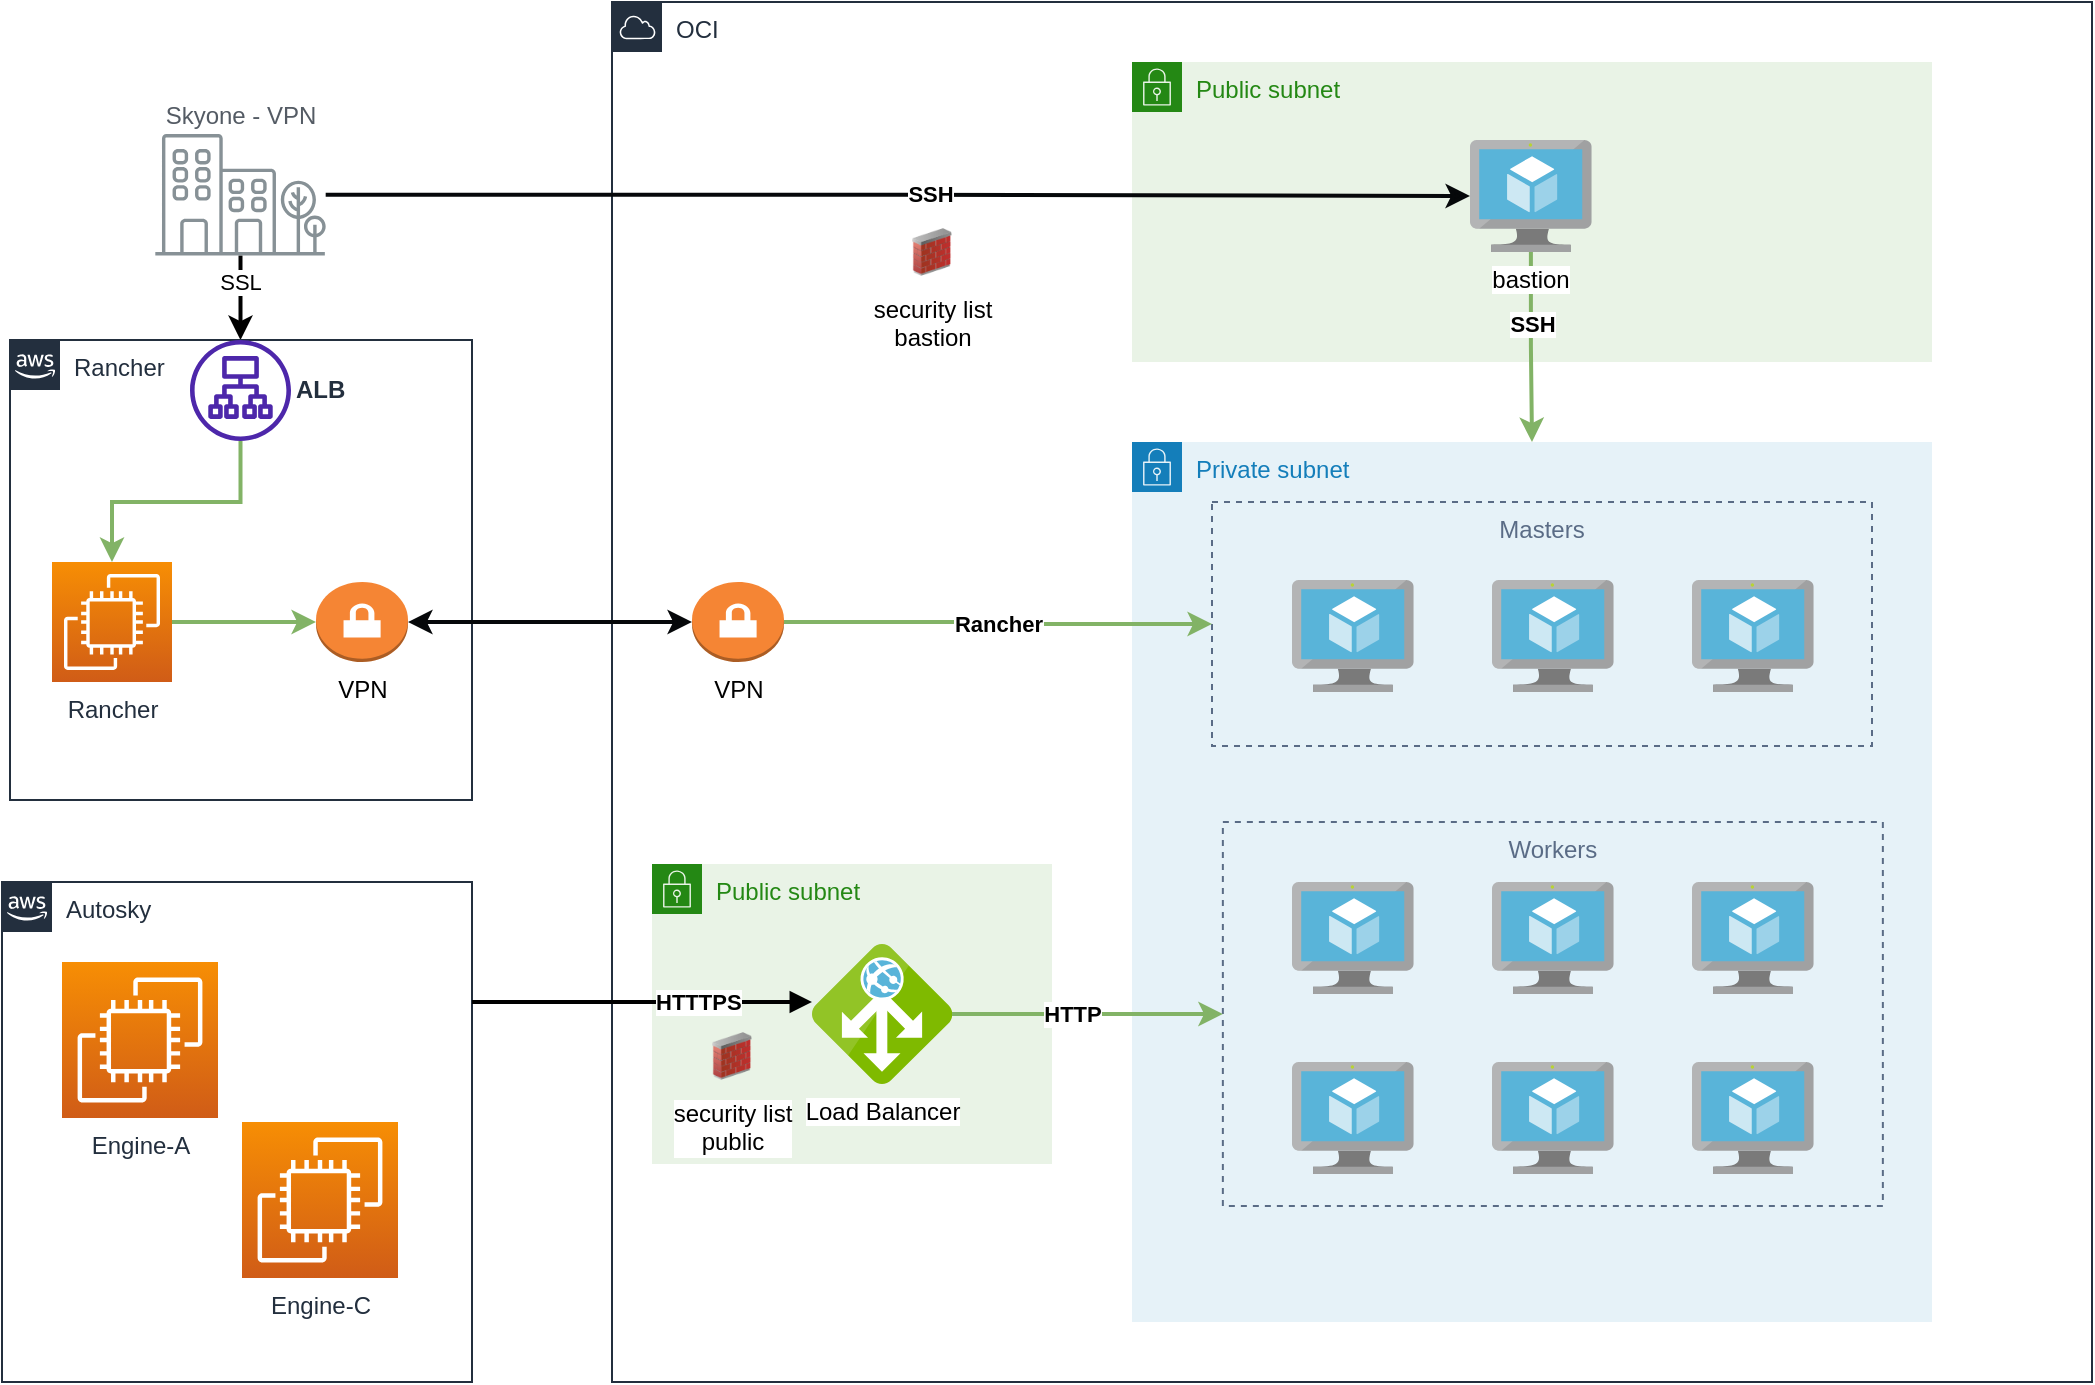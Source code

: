 <mxfile version="20.0.4" type="github">
  <diagram id="Ht1M8jgEwFfnCIfOTk4-" name="Page-1">
    <mxGraphModel dx="1422" dy="737" grid="1" gridSize="10" guides="1" tooltips="1" connect="1" arrows="1" fold="1" page="1" pageScale="1" pageWidth="1169" pageHeight="827" math="0" shadow="0">
      <root>
        <mxCell id="0" />
        <mxCell id="1" parent="0" />
        <mxCell id="hSxU9nhvMt24uW7oTp4U-20" value="SSL" style="edgeStyle=orthogonalEdgeStyle;rounded=0;orthogonalLoop=1;jettySize=auto;html=1;startArrow=none;startFill=0;strokeWidth=2;" edge="1" parent="1" source="hSxU9nhvMt24uW7oTp4U-1" target="hSxU9nhvMt24uW7oTp4U-5">
          <mxGeometry x="-0.374" relative="1" as="geometry">
            <Array as="points">
              <mxPoint x="195" y="320" />
              <mxPoint x="195" y="320" />
            </Array>
            <mxPoint as="offset" />
          </mxGeometry>
        </mxCell>
        <mxCell id="hSxU9nhvMt24uW7oTp4U-1" value="Skyone - VPN" style="sketch=0;outlineConnect=0;gradientColor=none;fontColor=#545B64;strokeColor=none;fillColor=#879196;dashed=0;verticalLabelPosition=top;verticalAlign=bottom;align=center;html=1;fontSize=12;fontStyle=0;aspect=fixed;shape=mxgraph.aws4.illustration_office_building;pointerEvents=1;labelPosition=center;" vertex="1" parent="1">
          <mxGeometry x="151.5" y="126" width="85.5" height="60.71" as="geometry" />
        </mxCell>
        <mxCell id="hSxU9nhvMt24uW7oTp4U-2" value="Autosky" style="points=[[0,0],[0.25,0],[0.5,0],[0.75,0],[1,0],[1,0.25],[1,0.5],[1,0.75],[1,1],[0.75,1],[0.5,1],[0.25,1],[0,1],[0,0.75],[0,0.5],[0,0.25]];outlineConnect=0;gradientColor=none;html=1;whiteSpace=wrap;fontSize=12;fontStyle=0;container=1;pointerEvents=0;collapsible=0;recursiveResize=0;shape=mxgraph.aws4.group;grIcon=mxgraph.aws4.group_aws_cloud_alt;strokeColor=#232F3E;fillColor=none;verticalAlign=top;align=left;spacingLeft=30;fontColor=#232F3E;dashed=0;" vertex="1" parent="1">
          <mxGeometry x="75" y="500" width="235" height="250" as="geometry" />
        </mxCell>
        <mxCell id="hSxU9nhvMt24uW7oTp4U-3" value="Engine-A" style="sketch=0;points=[[0,0,0],[0.25,0,0],[0.5,0,0],[0.75,0,0],[1,0,0],[0,1,0],[0.25,1,0],[0.5,1,0],[0.75,1,0],[1,1,0],[0,0.25,0],[0,0.5,0],[0,0.75,0],[1,0.25,0],[1,0.5,0],[1,0.75,0]];outlineConnect=0;fontColor=#232F3E;gradientColor=#F78E04;gradientDirection=north;fillColor=#D05C17;strokeColor=#ffffff;dashed=0;verticalLabelPosition=bottom;verticalAlign=top;align=center;html=1;fontSize=12;fontStyle=0;aspect=fixed;shape=mxgraph.aws4.resourceIcon;resIcon=mxgraph.aws4.ec2;" vertex="1" parent="hSxU9nhvMt24uW7oTp4U-2">
          <mxGeometry x="30" y="40" width="78" height="78" as="geometry" />
        </mxCell>
        <mxCell id="hSxU9nhvMt24uW7oTp4U-4" value="Engine-C" style="sketch=0;points=[[0,0,0],[0.25,0,0],[0.5,0,0],[0.75,0,0],[1,0,0],[0,1,0],[0.25,1,0],[0.5,1,0],[0.75,1,0],[1,1,0],[0,0.25,0],[0,0.5,0],[0,0.75,0],[1,0.25,0],[1,0.5,0],[1,0.75,0]];outlineConnect=0;fontColor=#232F3E;gradientColor=#F78E04;gradientDirection=north;fillColor=#D05C17;strokeColor=#ffffff;dashed=0;verticalLabelPosition=bottom;verticalAlign=top;align=center;html=1;fontSize=12;fontStyle=0;aspect=fixed;shape=mxgraph.aws4.resourceIcon;resIcon=mxgraph.aws4.ec2;" vertex="1" parent="hSxU9nhvMt24uW7oTp4U-2">
          <mxGeometry x="120" y="120" width="78" height="78" as="geometry" />
        </mxCell>
        <mxCell id="hSxU9nhvMt24uW7oTp4U-5" value="Rancher" style="points=[[0,0],[0.25,0],[0.5,0],[0.75,0],[1,0],[1,0.25],[1,0.5],[1,0.75],[1,1],[0.75,1],[0.5,1],[0.25,1],[0,1],[0,0.75],[0,0.5],[0,0.25]];outlineConnect=0;gradientColor=none;html=1;whiteSpace=wrap;fontSize=12;fontStyle=0;container=1;pointerEvents=0;collapsible=0;recursiveResize=0;shape=mxgraph.aws4.group;grIcon=mxgraph.aws4.group_aws_cloud_alt;strokeColor=#232F3E;fillColor=none;verticalAlign=top;align=left;spacingLeft=30;fontColor=#232F3E;dashed=0;" vertex="1" parent="1">
          <mxGeometry x="79" y="229" width="231" height="230" as="geometry" />
        </mxCell>
        <mxCell id="hSxU9nhvMt24uW7oTp4U-14" value="" style="edgeStyle=orthogonalEdgeStyle;rounded=0;orthogonalLoop=1;jettySize=auto;html=1;strokeWidth=2;startArrow=none;startFill=0;fillColor=#d5e8d4;strokeColor=#82b366;" edge="1" parent="hSxU9nhvMt24uW7oTp4U-5" source="hSxU9nhvMt24uW7oTp4U-6" target="hSxU9nhvMt24uW7oTp4U-13">
          <mxGeometry relative="1" as="geometry">
            <Array as="points">
              <mxPoint x="101" y="141" />
              <mxPoint x="101" y="141" />
            </Array>
          </mxGeometry>
        </mxCell>
        <mxCell id="hSxU9nhvMt24uW7oTp4U-6" value="Rancher" style="sketch=0;points=[[0,0,0],[0.25,0,0],[0.5,0,0],[0.75,0,0],[1,0,0],[0,1,0],[0.25,1,0],[0.5,1,0],[0.75,1,0],[1,1,0],[0,0.25,0],[0,0.5,0],[0,0.75,0],[1,0.25,0],[1,0.5,0],[1,0.75,0]];outlineConnect=0;fontColor=#232F3E;gradientColor=#F78E04;gradientDirection=north;fillColor=#D05C17;strokeColor=#ffffff;dashed=0;verticalLabelPosition=bottom;verticalAlign=top;align=center;html=1;fontSize=12;fontStyle=0;aspect=fixed;shape=mxgraph.aws4.resourceIcon;resIcon=mxgraph.aws4.ec2;" vertex="1" parent="hSxU9nhvMt24uW7oTp4U-5">
          <mxGeometry x="21" y="111" width="60" height="60" as="geometry" />
        </mxCell>
        <mxCell id="hSxU9nhvMt24uW7oTp4U-13" value="VPN" style="outlineConnect=0;dashed=0;verticalLabelPosition=bottom;verticalAlign=top;align=center;html=1;shape=mxgraph.aws3.vpn_gateway;fillColor=#F58534;gradientColor=none;" vertex="1" parent="hSxU9nhvMt24uW7oTp4U-5">
          <mxGeometry x="153" y="121" width="46" height="40" as="geometry" />
        </mxCell>
        <mxCell id="hSxU9nhvMt24uW7oTp4U-54" style="edgeStyle=orthogonalEdgeStyle;rounded=0;orthogonalLoop=1;jettySize=auto;html=1;startArrow=none;startFill=0;strokeColor=#82b366;strokeWidth=2;fillColor=#d5e8d4;" edge="1" parent="hSxU9nhvMt24uW7oTp4U-5" source="hSxU9nhvMt24uW7oTp4U-53" target="hSxU9nhvMt24uW7oTp4U-6">
          <mxGeometry relative="1" as="geometry">
            <Array as="points">
              <mxPoint x="115" y="81" />
              <mxPoint x="51" y="81" />
            </Array>
          </mxGeometry>
        </mxCell>
        <mxCell id="hSxU9nhvMt24uW7oTp4U-53" value="ALB" style="sketch=0;outlineConnect=0;fontColor=#232F3E;gradientColor=none;fillColor=#4D27AA;strokeColor=none;dashed=0;verticalLabelPosition=middle;verticalAlign=middle;align=left;html=1;fontSize=12;fontStyle=1;aspect=fixed;pointerEvents=1;shape=mxgraph.aws4.application_load_balancer;labelPosition=right;" vertex="1" parent="hSxU9nhvMt24uW7oTp4U-5">
          <mxGeometry x="90" width="50.5" height="50.5" as="geometry" />
        </mxCell>
        <mxCell id="hSxU9nhvMt24uW7oTp4U-9" value="OCI" style="points=[[0,0],[0.25,0],[0.5,0],[0.75,0],[1,0],[1,0.25],[1,0.5],[1,0.75],[1,1],[0.75,1],[0.5,1],[0.25,1],[0,1],[0,0.75],[0,0.5],[0,0.25]];outlineConnect=0;gradientColor=none;html=1;whiteSpace=wrap;fontSize=12;fontStyle=0;container=1;pointerEvents=0;collapsible=0;recursiveResize=0;shape=mxgraph.aws4.group;grIcon=mxgraph.aws4.group_aws_cloud;strokeColor=#232F3E;fillColor=none;verticalAlign=top;align=left;spacingLeft=30;fontColor=#232F3E;dashed=0;" vertex="1" parent="1">
          <mxGeometry x="380" y="60" width="740" height="690" as="geometry" />
        </mxCell>
        <mxCell id="hSxU9nhvMt24uW7oTp4U-52" value="Public subnet" style="points=[[0,0],[0.25,0],[0.5,0],[0.75,0],[1,0],[1,0.25],[1,0.5],[1,0.75],[1,1],[0.75,1],[0.5,1],[0.25,1],[0,1],[0,0.75],[0,0.5],[0,0.25]];outlineConnect=0;gradientColor=none;html=1;whiteSpace=wrap;fontSize=12;fontStyle=0;container=1;pointerEvents=0;collapsible=0;recursiveResize=0;shape=mxgraph.aws4.group;grIcon=mxgraph.aws4.group_security_group;grStroke=0;strokeColor=#248814;fillColor=#E9F3E6;verticalAlign=top;align=left;spacingLeft=30;fontColor=#248814;dashed=0;" vertex="1" parent="hSxU9nhvMt24uW7oTp4U-9">
          <mxGeometry x="20" y="431" width="200" height="150" as="geometry" />
        </mxCell>
        <mxCell id="hSxU9nhvMt24uW7oTp4U-18" value="security list &lt;br&gt;public" style="image;html=1;image=img/lib/clip_art/networking/Firewall_02_128x128.png" vertex="1" parent="hSxU9nhvMt24uW7oTp4U-52">
          <mxGeometry x="30" y="81" width="20" height="30" as="geometry" />
        </mxCell>
        <mxCell id="hSxU9nhvMt24uW7oTp4U-30" value="Public subnet" style="points=[[0,0],[0.25,0],[0.5,0],[0.75,0],[1,0],[1,0.25],[1,0.5],[1,0.75],[1,1],[0.75,1],[0.5,1],[0.25,1],[0,1],[0,0.75],[0,0.5],[0,0.25]];outlineConnect=0;gradientColor=none;html=1;whiteSpace=wrap;fontSize=12;fontStyle=0;container=1;pointerEvents=0;collapsible=0;recursiveResize=0;shape=mxgraph.aws4.group;grIcon=mxgraph.aws4.group_security_group;grStroke=0;strokeColor=#248814;fillColor=#E9F3E6;verticalAlign=top;align=left;spacingLeft=30;fontColor=#248814;dashed=0;" vertex="1" parent="hSxU9nhvMt24uW7oTp4U-9">
          <mxGeometry x="260" y="30" width="400" height="150" as="geometry" />
        </mxCell>
        <mxCell id="hSxU9nhvMt24uW7oTp4U-29" value="Private subnet" style="points=[[0,0],[0.25,0],[0.5,0],[0.75,0],[1,0],[1,0.25],[1,0.5],[1,0.75],[1,1],[0.75,1],[0.5,1],[0.25,1],[0,1],[0,0.75],[0,0.5],[0,0.25]];outlineConnect=0;gradientColor=none;html=1;whiteSpace=wrap;fontSize=12;fontStyle=0;container=1;pointerEvents=0;collapsible=0;recursiveResize=0;shape=mxgraph.aws4.group;grIcon=mxgraph.aws4.group_security_group;grStroke=0;strokeColor=#147EBA;fillColor=#E6F2F8;verticalAlign=top;align=left;spacingLeft=30;fontColor=#147EBA;dashed=0;" vertex="1" parent="hSxU9nhvMt24uW7oTp4U-9">
          <mxGeometry x="260" y="220" width="400" height="440" as="geometry" />
        </mxCell>
        <mxCell id="hSxU9nhvMt24uW7oTp4U-37" value="Masters" style="fillColor=none;strokeColor=#5A6C86;dashed=1;verticalAlign=top;fontStyle=0;fontColor=#5A6C86;" vertex="1" parent="hSxU9nhvMt24uW7oTp4U-29">
          <mxGeometry x="40" y="30" width="330" height="122" as="geometry" />
        </mxCell>
        <mxCell id="hSxU9nhvMt24uW7oTp4U-31" value="" style="sketch=0;aspect=fixed;html=1;points=[];align=center;image;fontSize=12;image=img/lib/mscae/Virtual_Machine.svg;" vertex="1" parent="hSxU9nhvMt24uW7oTp4U-29">
          <mxGeometry x="80" y="69" width="60.87" height="56" as="geometry" />
        </mxCell>
        <mxCell id="hSxU9nhvMt24uW7oTp4U-32" value="" style="sketch=0;aspect=fixed;html=1;points=[];align=center;image;fontSize=12;image=img/lib/mscae/Virtual_Machine.svg;" vertex="1" parent="hSxU9nhvMt24uW7oTp4U-29">
          <mxGeometry x="180" y="69" width="60.87" height="56" as="geometry" />
        </mxCell>
        <mxCell id="hSxU9nhvMt24uW7oTp4U-33" value="" style="sketch=0;aspect=fixed;html=1;points=[];align=center;image;fontSize=12;image=img/lib/mscae/Virtual_Machine.svg;" vertex="1" parent="hSxU9nhvMt24uW7oTp4U-29">
          <mxGeometry x="280" y="69" width="60.87" height="56" as="geometry" />
        </mxCell>
        <mxCell id="hSxU9nhvMt24uW7oTp4U-23" value="" style="sketch=0;aspect=fixed;html=1;points=[];align=center;image;fontSize=12;image=img/lib/mscae/Virtual_Machine.svg;" vertex="1" parent="hSxU9nhvMt24uW7oTp4U-29">
          <mxGeometry x="80" y="220" width="60.87" height="56" as="geometry" />
        </mxCell>
        <mxCell id="hSxU9nhvMt24uW7oTp4U-24" value="" style="sketch=0;aspect=fixed;html=1;points=[];align=center;image;fontSize=12;image=img/lib/mscae/Virtual_Machine.svg;" vertex="1" parent="hSxU9nhvMt24uW7oTp4U-29">
          <mxGeometry x="180" y="220" width="60.87" height="56" as="geometry" />
        </mxCell>
        <mxCell id="hSxU9nhvMt24uW7oTp4U-26" value="" style="sketch=0;aspect=fixed;html=1;points=[];align=center;image;fontSize=12;image=img/lib/mscae/Virtual_Machine.svg;" vertex="1" parent="hSxU9nhvMt24uW7oTp4U-29">
          <mxGeometry x="280" y="220" width="60.87" height="56" as="geometry" />
        </mxCell>
        <mxCell id="hSxU9nhvMt24uW7oTp4U-27" value="" style="sketch=0;aspect=fixed;html=1;points=[];align=center;image;fontSize=12;image=img/lib/mscae/Virtual_Machine.svg;" vertex="1" parent="hSxU9nhvMt24uW7oTp4U-29">
          <mxGeometry x="280" y="310" width="60.87" height="56" as="geometry" />
        </mxCell>
        <mxCell id="hSxU9nhvMt24uW7oTp4U-25" value="" style="sketch=0;aspect=fixed;html=1;points=[];align=center;image;fontSize=12;image=img/lib/mscae/Virtual_Machine.svg;" vertex="1" parent="hSxU9nhvMt24uW7oTp4U-29">
          <mxGeometry x="180" y="310" width="60.87" height="56" as="geometry" />
        </mxCell>
        <mxCell id="hSxU9nhvMt24uW7oTp4U-22" value="" style="sketch=0;aspect=fixed;html=1;points=[];align=center;image;fontSize=12;image=img/lib/mscae/Virtual_Machine.svg;" vertex="1" parent="hSxU9nhvMt24uW7oTp4U-29">
          <mxGeometry x="80" y="310" width="60.87" height="56" as="geometry" />
        </mxCell>
        <mxCell id="hSxU9nhvMt24uW7oTp4U-35" value="Workers" style="fillColor=none;strokeColor=#5A6C86;dashed=1;verticalAlign=top;fontStyle=0;fontColor=#5A6C86;" vertex="1" parent="hSxU9nhvMt24uW7oTp4U-29">
          <mxGeometry x="45.43" y="190" width="330" height="192" as="geometry" />
        </mxCell>
        <mxCell id="hSxU9nhvMt24uW7oTp4U-38" style="edgeStyle=orthogonalEdgeStyle;rounded=0;orthogonalLoop=1;jettySize=auto;html=1;entryX=0;entryY=0.5;entryDx=0;entryDy=0;startArrow=none;startFill=0;strokeWidth=2;fillColor=#d5e8d4;strokeColor=#82b366;" edge="1" parent="hSxU9nhvMt24uW7oTp4U-9" source="hSxU9nhvMt24uW7oTp4U-10" target="hSxU9nhvMt24uW7oTp4U-35">
          <mxGeometry relative="1" as="geometry" />
        </mxCell>
        <mxCell id="hSxU9nhvMt24uW7oTp4U-51" value="HTTP" style="edgeLabel;html=1;align=center;verticalAlign=middle;resizable=0;points=[];fontStyle=1" vertex="1" connectable="0" parent="hSxU9nhvMt24uW7oTp4U-38">
          <mxGeometry x="-0.336" y="1" relative="1" as="geometry">
            <mxPoint x="15" y="1" as="offset" />
          </mxGeometry>
        </mxCell>
        <mxCell id="hSxU9nhvMt24uW7oTp4U-10" value="Load Balancer" style="sketch=0;aspect=fixed;html=1;points=[];align=center;image;fontSize=12;image=img/lib/mscae/Application_Gateway.svg;" vertex="1" parent="hSxU9nhvMt24uW7oTp4U-9">
          <mxGeometry x="100" y="471" width="70" height="70" as="geometry" />
        </mxCell>
        <mxCell id="hSxU9nhvMt24uW7oTp4U-44" value="Rancher" style="edgeStyle=orthogonalEdgeStyle;rounded=0;orthogonalLoop=1;jettySize=auto;html=1;exitX=1;exitY=0.5;exitDx=0;exitDy=0;exitPerimeter=0;startArrow=none;startFill=0;strokeColor=#82b366;strokeWidth=2;fillColor=#d5e8d4;fontStyle=1" edge="1" parent="hSxU9nhvMt24uW7oTp4U-9" source="hSxU9nhvMt24uW7oTp4U-15" target="hSxU9nhvMt24uW7oTp4U-37">
          <mxGeometry relative="1" as="geometry">
            <Array as="points">
              <mxPoint x="86" y="310" />
              <mxPoint x="193" y="310" />
              <mxPoint x="193" y="311" />
            </Array>
          </mxGeometry>
        </mxCell>
        <mxCell id="hSxU9nhvMt24uW7oTp4U-15" value="VPN" style="outlineConnect=0;dashed=0;verticalLabelPosition=bottom;verticalAlign=top;align=center;html=1;shape=mxgraph.aws3.vpn_gateway;fillColor=#F58534;gradientColor=none;" vertex="1" parent="hSxU9nhvMt24uW7oTp4U-9">
          <mxGeometry x="40" y="290" width="46" height="40" as="geometry" />
        </mxCell>
        <mxCell id="hSxU9nhvMt24uW7oTp4U-40" style="edgeStyle=orthogonalEdgeStyle;rounded=0;orthogonalLoop=1;jettySize=auto;html=1;startArrow=none;startFill=0;strokeWidth=2;fillColor=#d5e8d4;strokeColor=#82b366;entryX=0.5;entryY=0;entryDx=0;entryDy=0;" edge="1" parent="hSxU9nhvMt24uW7oTp4U-9" source="hSxU9nhvMt24uW7oTp4U-28" target="hSxU9nhvMt24uW7oTp4U-29">
          <mxGeometry relative="1" as="geometry" />
        </mxCell>
        <mxCell id="hSxU9nhvMt24uW7oTp4U-43" value="SSH" style="edgeLabel;html=1;align=center;verticalAlign=middle;resizable=0;points=[];fontStyle=1" vertex="1" connectable="0" parent="hSxU9nhvMt24uW7oTp4U-40">
          <mxGeometry x="-0.253" y="2" relative="1" as="geometry">
            <mxPoint x="-2" as="offset" />
          </mxGeometry>
        </mxCell>
        <mxCell id="hSxU9nhvMt24uW7oTp4U-28" value="bastion" style="sketch=0;aspect=fixed;html=1;points=[];align=center;image;fontSize=12;image=img/lib/mscae/Virtual_Machine.svg;" vertex="1" parent="hSxU9nhvMt24uW7oTp4U-9">
          <mxGeometry x="429" y="69" width="60.87" height="56" as="geometry" />
        </mxCell>
        <mxCell id="hSxU9nhvMt24uW7oTp4U-47" value="security list &lt;br&gt;bastion" style="image;html=1;image=img/lib/clip_art/networking/Firewall_02_128x128.png" vertex="1" parent="hSxU9nhvMt24uW7oTp4U-9">
          <mxGeometry x="150" y="110" width="20" height="30" as="geometry" />
        </mxCell>
        <mxCell id="hSxU9nhvMt24uW7oTp4U-12" value="" style="edgeStyle=orthogonalEdgeStyle;html=1;endArrow=block;elbow=vertical;startArrow=none;endFill=1;strokeColor=#000000;rounded=0;strokeWidth=2;" edge="1" parent="1" target="hSxU9nhvMt24uW7oTp4U-10">
          <mxGeometry width="100" relative="1" as="geometry">
            <mxPoint x="310" y="560" as="sourcePoint" />
            <mxPoint x="450" y="620" as="targetPoint" />
            <Array as="points">
              <mxPoint x="310" y="560" />
            </Array>
          </mxGeometry>
        </mxCell>
        <mxCell id="hSxU9nhvMt24uW7oTp4U-17" value="HTTTPS" style="edgeLabel;html=1;align=left;verticalAlign=middle;resizable=0;points=[];labelPosition=right;verticalLabelPosition=middle;fontStyle=1" vertex="1" connectable="0" parent="hSxU9nhvMt24uW7oTp4U-12">
          <mxGeometry x="0.419" relative="1" as="geometry">
            <mxPoint x="-31" as="offset" />
          </mxGeometry>
        </mxCell>
        <mxCell id="hSxU9nhvMt24uW7oTp4U-16" value="" style="edgeStyle=orthogonalEdgeStyle;rounded=0;orthogonalLoop=1;jettySize=auto;html=1;startArrow=classic;startFill=1;strokeWidth=2;fillColor=#dae8fc;strokeColor=#06080A;" edge="1" parent="1" source="hSxU9nhvMt24uW7oTp4U-13" target="hSxU9nhvMt24uW7oTp4U-15">
          <mxGeometry relative="1" as="geometry" />
        </mxCell>
        <mxCell id="hSxU9nhvMt24uW7oTp4U-45" style="edgeStyle=orthogonalEdgeStyle;rounded=0;orthogonalLoop=1;jettySize=auto;html=1;startArrow=none;startFill=0;strokeColor=#06080A;strokeWidth=2;" edge="1" parent="1" source="hSxU9nhvMt24uW7oTp4U-1" target="hSxU9nhvMt24uW7oTp4U-28">
          <mxGeometry relative="1" as="geometry" />
        </mxCell>
        <mxCell id="hSxU9nhvMt24uW7oTp4U-46" value="SSH" style="edgeLabel;html=1;align=center;verticalAlign=middle;resizable=0;points=[];fontStyle=1" vertex="1" connectable="0" parent="hSxU9nhvMt24uW7oTp4U-45">
          <mxGeometry x="0.057" y="1" relative="1" as="geometry">
            <mxPoint as="offset" />
          </mxGeometry>
        </mxCell>
      </root>
    </mxGraphModel>
  </diagram>
</mxfile>
